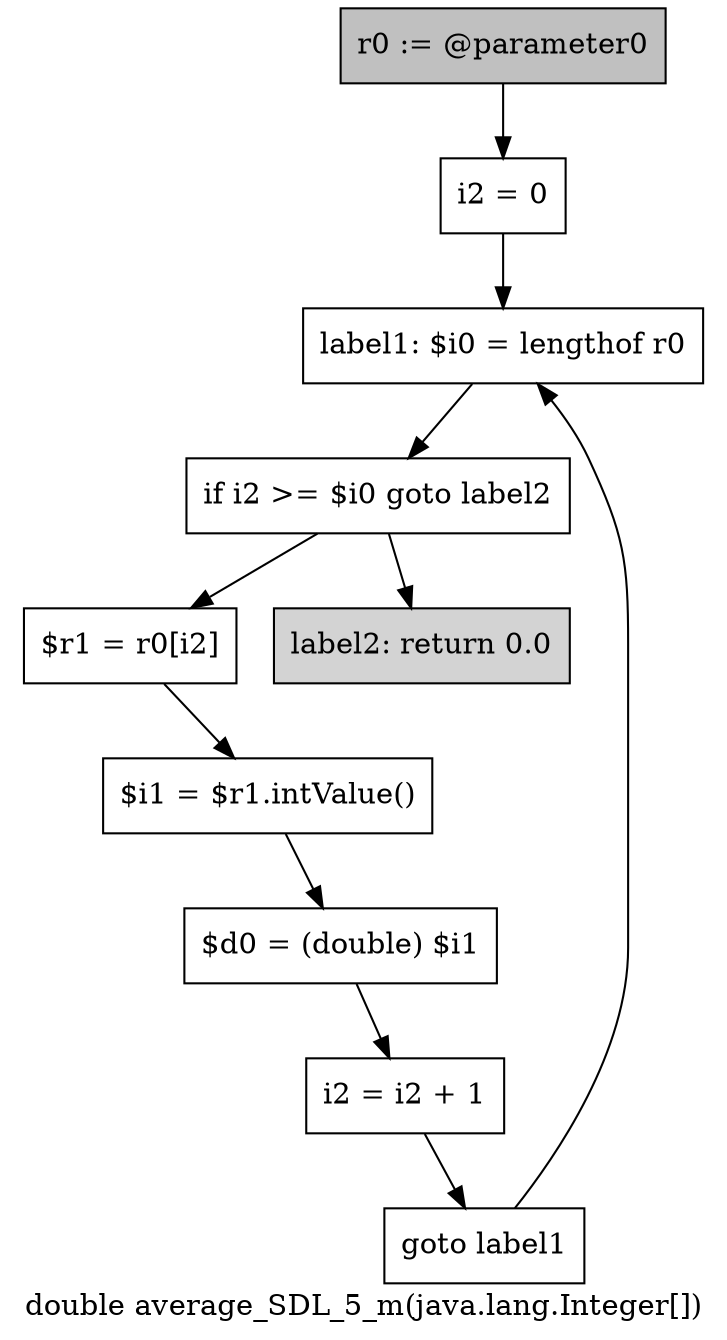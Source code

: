 digraph "double average_SDL_5_m(java.lang.Integer[])" {
    label="double average_SDL_5_m(java.lang.Integer[])";
    node [shape=box];
    "0" [style=filled,fillcolor=gray,label="r0 := @parameter0",];
    "1" [label="i2 = 0",];
    "0"->"1";
    "2" [label="label1: $i0 = lengthof r0",];
    "1"->"2";
    "3" [label="if i2 >= $i0 goto label2",];
    "2"->"3";
    "4" [label="$r1 = r0[i2]",];
    "3"->"4";
    "9" [style=filled,fillcolor=lightgray,label="label2: return 0.0",];
    "3"->"9";
    "5" [label="$i1 = $r1.intValue()",];
    "4"->"5";
    "6" [label="$d0 = (double) $i1",];
    "5"->"6";
    "7" [label="i2 = i2 + 1",];
    "6"->"7";
    "8" [label="goto label1",];
    "7"->"8";
    "8"->"2";
}
